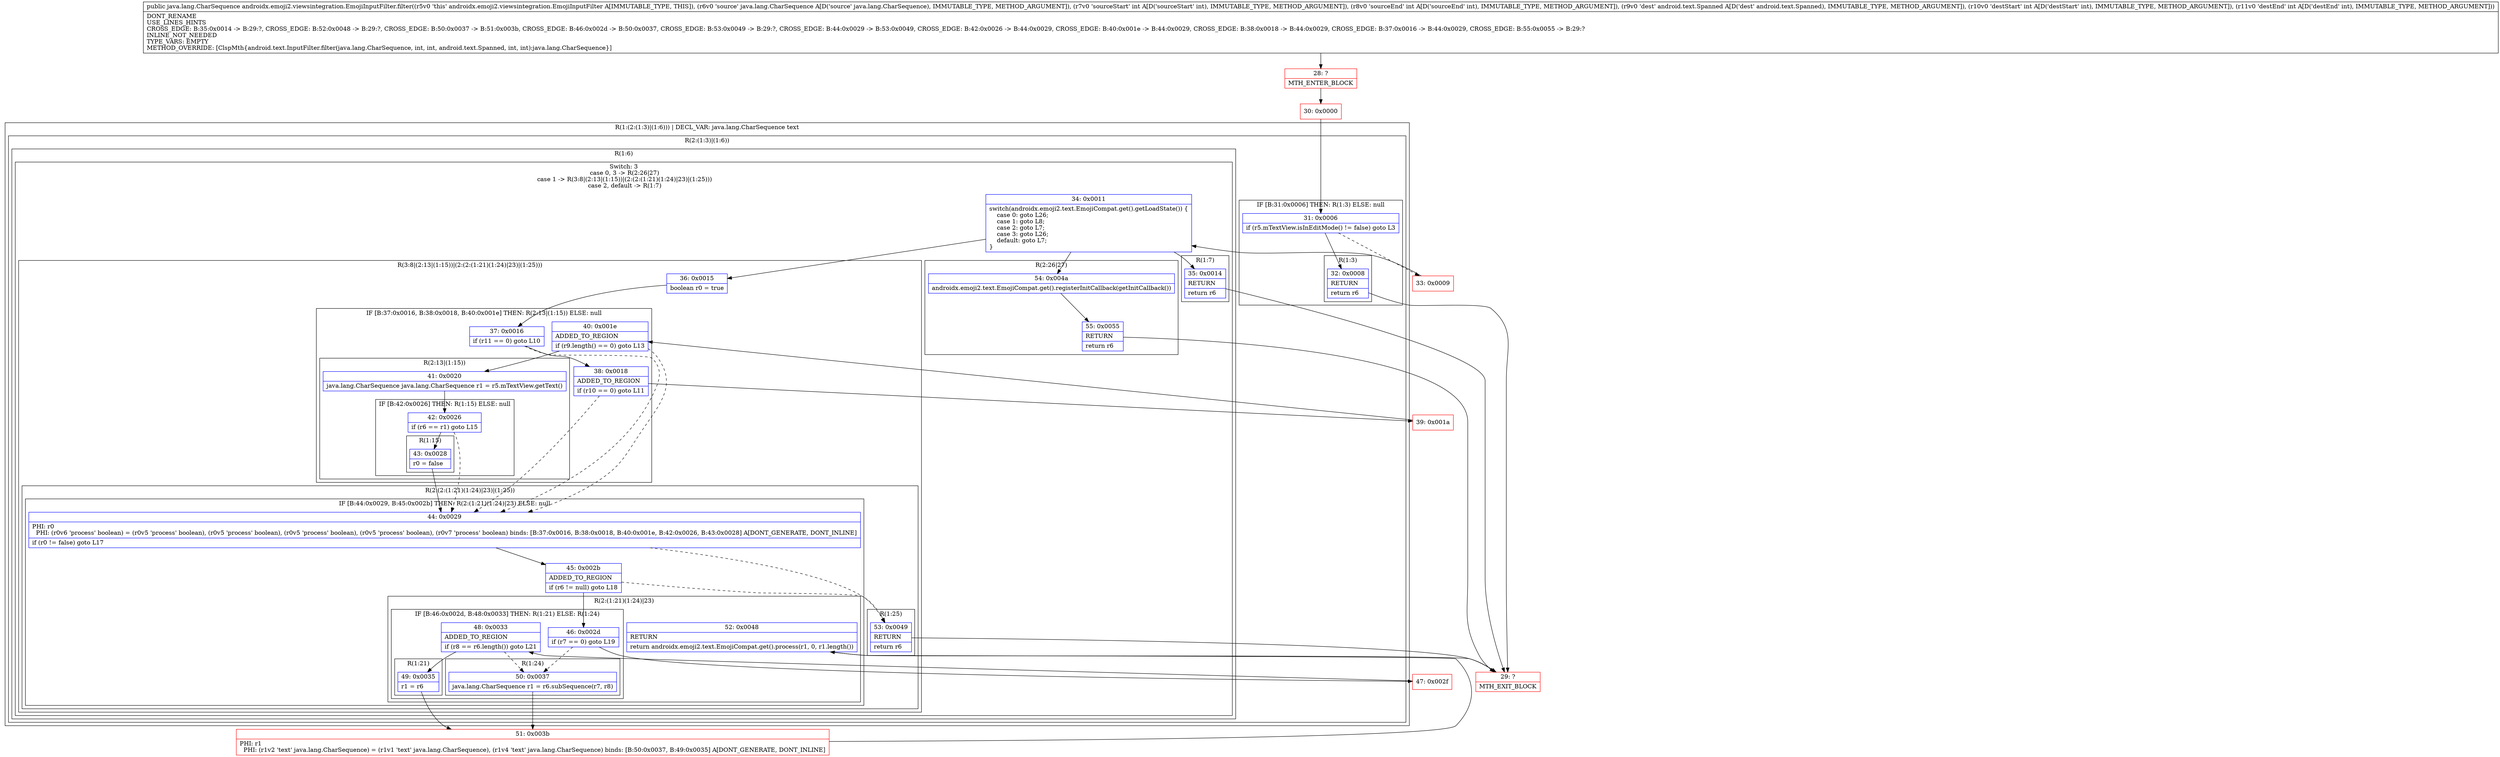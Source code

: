 digraph "CFG forandroidx.emoji2.viewsintegration.EmojiInputFilter.filter(Ljava\/lang\/CharSequence;IILandroid\/text\/Spanned;II)Ljava\/lang\/CharSequence;" {
subgraph cluster_Region_1390612673 {
label = "R(1:(2:(1:3)|(1:6))) | DECL_VAR: java.lang.CharSequence text\l";
node [shape=record,color=blue];
subgraph cluster_Region_1206497569 {
label = "R(2:(1:3)|(1:6))";
node [shape=record,color=blue];
subgraph cluster_IfRegion_909656156 {
label = "IF [B:31:0x0006] THEN: R(1:3) ELSE: null";
node [shape=record,color=blue];
Node_31 [shape=record,label="{31\:\ 0x0006|if (r5.mTextView.isInEditMode() != false) goto L3\l}"];
subgraph cluster_Region_958630584 {
label = "R(1:3)";
node [shape=record,color=blue];
Node_32 [shape=record,label="{32\:\ 0x0008|RETURN\l|return r6\l}"];
}
}
subgraph cluster_Region_1930223685 {
label = "R(1:6)";
node [shape=record,color=blue];
subgraph cluster_SwitchRegion_2036737980 {
label = "Switch: 3
 case 0, 3 -> R(2:26|27)
 case 1 -> R(3:8|(2:13|(1:15))|(2:(2:(1:21)(1:24)|23)|(1:25)))
 case 2, default -> R(1:7)";
node [shape=record,color=blue];
Node_34 [shape=record,label="{34\:\ 0x0011|switch(androidx.emoji2.text.EmojiCompat.get().getLoadState()) \{\l    case 0: goto L26;\l    case 1: goto L8;\l    case 2: goto L7;\l    case 3: goto L26;\l    default: goto L7;\l\}\l}"];
subgraph cluster_Region_220766828 {
label = "R(2:26|27)";
node [shape=record,color=blue];
Node_54 [shape=record,label="{54\:\ 0x004a|androidx.emoji2.text.EmojiCompat.get().registerInitCallback(getInitCallback())\l}"];
Node_55 [shape=record,label="{55\:\ 0x0055|RETURN\l|return r6\l}"];
}
subgraph cluster_Region_1673618628 {
label = "R(3:8|(2:13|(1:15))|(2:(2:(1:21)(1:24)|23)|(1:25)))";
node [shape=record,color=blue];
Node_36 [shape=record,label="{36\:\ 0x0015|boolean r0 = true\l}"];
subgraph cluster_IfRegion_687574843 {
label = "IF [B:37:0x0016, B:38:0x0018, B:40:0x001e] THEN: R(2:13|(1:15)) ELSE: null";
node [shape=record,color=blue];
Node_37 [shape=record,label="{37\:\ 0x0016|if (r11 == 0) goto L10\l}"];
Node_38 [shape=record,label="{38\:\ 0x0018|ADDED_TO_REGION\l|if (r10 == 0) goto L11\l}"];
Node_40 [shape=record,label="{40\:\ 0x001e|ADDED_TO_REGION\l|if (r9.length() == 0) goto L13\l}"];
subgraph cluster_Region_1972148507 {
label = "R(2:13|(1:15))";
node [shape=record,color=blue];
Node_41 [shape=record,label="{41\:\ 0x0020|java.lang.CharSequence java.lang.CharSequence r1 = r5.mTextView.getText()\l}"];
subgraph cluster_IfRegion_1787172439 {
label = "IF [B:42:0x0026] THEN: R(1:15) ELSE: null";
node [shape=record,color=blue];
Node_42 [shape=record,label="{42\:\ 0x0026|if (r6 == r1) goto L15\l}"];
subgraph cluster_Region_943125061 {
label = "R(1:15)";
node [shape=record,color=blue];
Node_43 [shape=record,label="{43\:\ 0x0028|r0 = false\l}"];
}
}
}
}
subgraph cluster_Region_1013009577 {
label = "R(2:(2:(1:21)(1:24)|23)|(1:25))";
node [shape=record,color=blue];
subgraph cluster_IfRegion_704044137 {
label = "IF [B:44:0x0029, B:45:0x002b] THEN: R(2:(1:21)(1:24)|23) ELSE: null";
node [shape=record,color=blue];
Node_44 [shape=record,label="{44\:\ 0x0029|PHI: r0 \l  PHI: (r0v6 'process' boolean) = (r0v5 'process' boolean), (r0v5 'process' boolean), (r0v5 'process' boolean), (r0v5 'process' boolean), (r0v7 'process' boolean) binds: [B:37:0x0016, B:38:0x0018, B:40:0x001e, B:42:0x0026, B:43:0x0028] A[DONT_GENERATE, DONT_INLINE]\l|if (r0 != false) goto L17\l}"];
Node_45 [shape=record,label="{45\:\ 0x002b|ADDED_TO_REGION\l|if (r6 != null) goto L18\l}"];
subgraph cluster_Region_1962067806 {
label = "R(2:(1:21)(1:24)|23)";
node [shape=record,color=blue];
subgraph cluster_IfRegion_1006710894 {
label = "IF [B:46:0x002d, B:48:0x0033] THEN: R(1:21) ELSE: R(1:24)";
node [shape=record,color=blue];
Node_46 [shape=record,label="{46\:\ 0x002d|if (r7 == 0) goto L19\l}"];
Node_48 [shape=record,label="{48\:\ 0x0033|ADDED_TO_REGION\l|if (r8 == r6.length()) goto L21\l}"];
subgraph cluster_Region_2057828560 {
label = "R(1:21)";
node [shape=record,color=blue];
Node_49 [shape=record,label="{49\:\ 0x0035|r1 = r6\l}"];
}
subgraph cluster_Region_304630037 {
label = "R(1:24)";
node [shape=record,color=blue];
Node_50 [shape=record,label="{50\:\ 0x0037|java.lang.CharSequence r1 = r6.subSequence(r7, r8)\l}"];
}
}
Node_52 [shape=record,label="{52\:\ 0x0048|RETURN\l|return androidx.emoji2.text.EmojiCompat.get().process(r1, 0, r1.length())\l}"];
}
}
subgraph cluster_Region_1215820418 {
label = "R(1:25)";
node [shape=record,color=blue];
Node_53 [shape=record,label="{53\:\ 0x0049|RETURN\l|return r6\l}"];
}
}
}
subgraph cluster_Region_2126904097 {
label = "R(1:7)";
node [shape=record,color=blue];
Node_35 [shape=record,label="{35\:\ 0x0014|RETURN\l|return r6\l}"];
}
}
}
}
}
Node_28 [shape=record,color=red,label="{28\:\ ?|MTH_ENTER_BLOCK\l}"];
Node_30 [shape=record,color=red,label="{30\:\ 0x0000}"];
Node_29 [shape=record,color=red,label="{29\:\ ?|MTH_EXIT_BLOCK\l}"];
Node_33 [shape=record,color=red,label="{33\:\ 0x0009}"];
Node_39 [shape=record,color=red,label="{39\:\ 0x001a}"];
Node_47 [shape=record,color=red,label="{47\:\ 0x002f}"];
Node_51 [shape=record,color=red,label="{51\:\ 0x003b|PHI: r1 \l  PHI: (r1v2 'text' java.lang.CharSequence) = (r1v1 'text' java.lang.CharSequence), (r1v4 'text' java.lang.CharSequence) binds: [B:50:0x0037, B:49:0x0035] A[DONT_GENERATE, DONT_INLINE]\l}"];
MethodNode[shape=record,label="{public java.lang.CharSequence androidx.emoji2.viewsintegration.EmojiInputFilter.filter((r5v0 'this' androidx.emoji2.viewsintegration.EmojiInputFilter A[IMMUTABLE_TYPE, THIS]), (r6v0 'source' java.lang.CharSequence A[D('source' java.lang.CharSequence), IMMUTABLE_TYPE, METHOD_ARGUMENT]), (r7v0 'sourceStart' int A[D('sourceStart' int), IMMUTABLE_TYPE, METHOD_ARGUMENT]), (r8v0 'sourceEnd' int A[D('sourceEnd' int), IMMUTABLE_TYPE, METHOD_ARGUMENT]), (r9v0 'dest' android.text.Spanned A[D('dest' android.text.Spanned), IMMUTABLE_TYPE, METHOD_ARGUMENT]), (r10v0 'destStart' int A[D('destStart' int), IMMUTABLE_TYPE, METHOD_ARGUMENT]), (r11v0 'destEnd' int A[D('destEnd' int), IMMUTABLE_TYPE, METHOD_ARGUMENT]))  | DONT_RENAME\lUSE_LINES_HINTS\lCROSS_EDGE: B:35:0x0014 \-\> B:29:?, CROSS_EDGE: B:52:0x0048 \-\> B:29:?, CROSS_EDGE: B:50:0x0037 \-\> B:51:0x003b, CROSS_EDGE: B:46:0x002d \-\> B:50:0x0037, CROSS_EDGE: B:53:0x0049 \-\> B:29:?, CROSS_EDGE: B:44:0x0029 \-\> B:53:0x0049, CROSS_EDGE: B:42:0x0026 \-\> B:44:0x0029, CROSS_EDGE: B:40:0x001e \-\> B:44:0x0029, CROSS_EDGE: B:38:0x0018 \-\> B:44:0x0029, CROSS_EDGE: B:37:0x0016 \-\> B:44:0x0029, CROSS_EDGE: B:55:0x0055 \-\> B:29:?\lINLINE_NOT_NEEDED\lTYPE_VARS: EMPTY\lMETHOD_OVERRIDE: [ClspMth\{android.text.InputFilter.filter(java.lang.CharSequence, int, int, android.text.Spanned, int, int):java.lang.CharSequence\}]\l}"];
MethodNode -> Node_28;Node_31 -> Node_32;
Node_31 -> Node_33[style=dashed];
Node_32 -> Node_29;
Node_34 -> Node_35;
Node_34 -> Node_36;
Node_34 -> Node_54;
Node_54 -> Node_55;
Node_55 -> Node_29;
Node_36 -> Node_37;
Node_37 -> Node_38;
Node_37 -> Node_44[style=dashed];
Node_38 -> Node_39;
Node_38 -> Node_44[style=dashed];
Node_40 -> Node_41;
Node_40 -> Node_44[style=dashed];
Node_41 -> Node_42;
Node_42 -> Node_43;
Node_42 -> Node_44[style=dashed];
Node_43 -> Node_44;
Node_44 -> Node_45;
Node_44 -> Node_53[style=dashed];
Node_45 -> Node_46;
Node_45 -> Node_53[style=dashed];
Node_46 -> Node_47;
Node_46 -> Node_50[style=dashed];
Node_48 -> Node_49;
Node_48 -> Node_50[style=dashed];
Node_49 -> Node_51;
Node_50 -> Node_51;
Node_52 -> Node_29;
Node_53 -> Node_29;
Node_35 -> Node_29;
Node_28 -> Node_30;
Node_30 -> Node_31;
Node_33 -> Node_34;
Node_39 -> Node_40;
Node_47 -> Node_48;
Node_51 -> Node_52;
}

